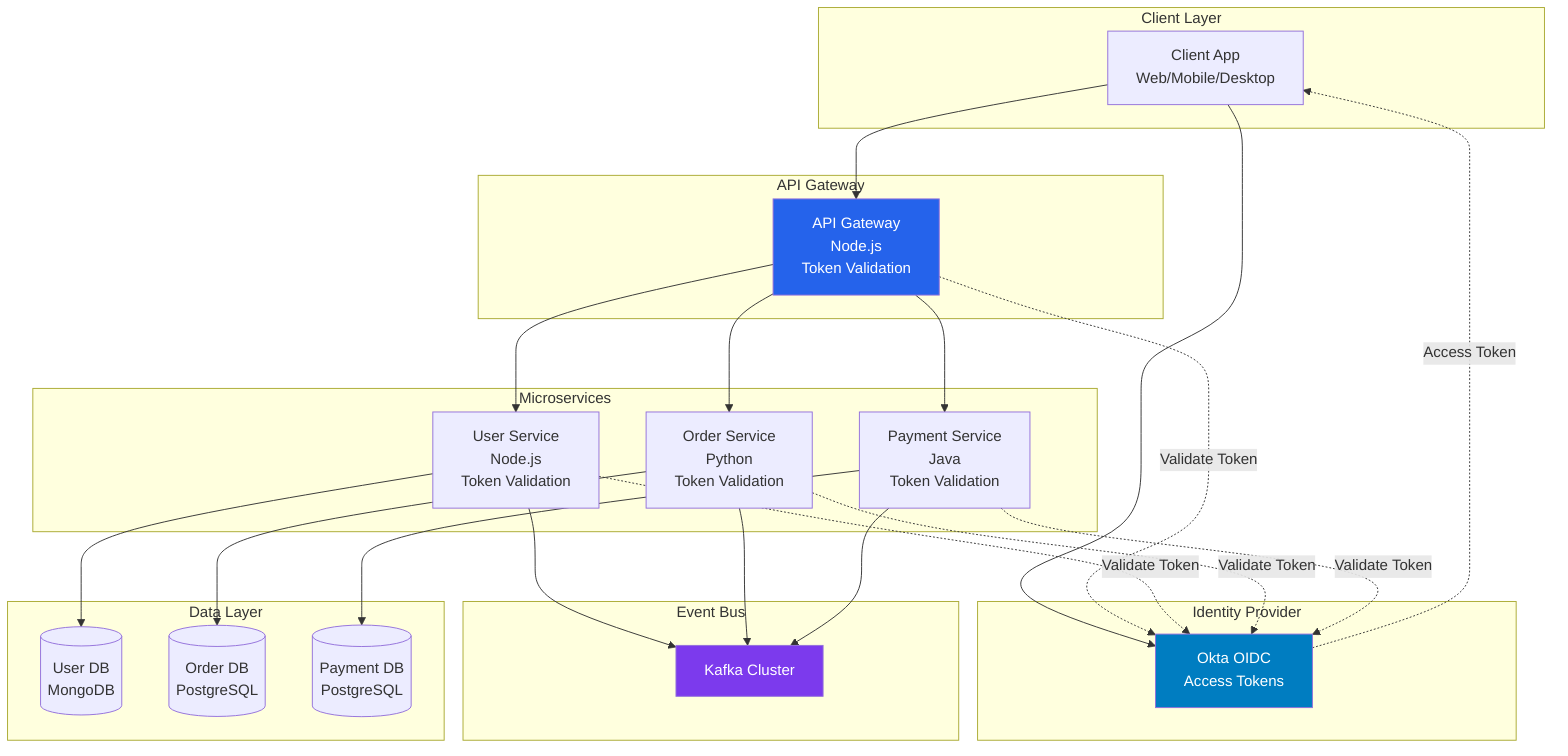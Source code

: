 graph TB
    subgraph "Client Layer"
        Client[Client App<br/>Web/Mobile/Desktop]
    end

    subgraph "Identity Provider"
        Okta[Okta OIDC<br/>Access Tokens]
    end

    subgraph "API Gateway"
        Gateway[API Gateway<br/>Node.js<br/>Token Validation]
    end

    subgraph "Microservices"
        User[User Service<br/>Node.js<br/>Token Validation]
        Order[Order Service<br/>Python<br/>Token Validation]
        Payment[Payment Service<br/>Java<br/>Token Validation]
    end

    subgraph "Event Bus"
        Kafka[Kafka Cluster]
    end

    subgraph "Data Layer"
        UserDB[(User DB<br/>MongoDB)]
        OrderDB[(Order DB<br/>PostgreSQL)]
        PaymentDB[(Payment DB<br/>PostgreSQL)]
    end

    Client --> Okta
    Okta -.Access Token.-> Client

    Client --> Gateway
    Gateway --> User
    Gateway --> Order
    Gateway --> Payment

    Gateway -.Validate Token.-> Okta
    User -.Validate Token.-> Okta
    Order -.Validate Token.-> Okta
    Payment -.Validate Token.-> Okta

    User --> Kafka
    Order --> Kafka
    Payment --> Kafka

    User --> UserDB
    Order --> OrderDB
    Payment --> PaymentDB

    style Kafka fill:#7C3AED,color:#fff
    style Gateway fill:#2563EB,color:#fff
    style Okta fill:#007DC1,color:#fff